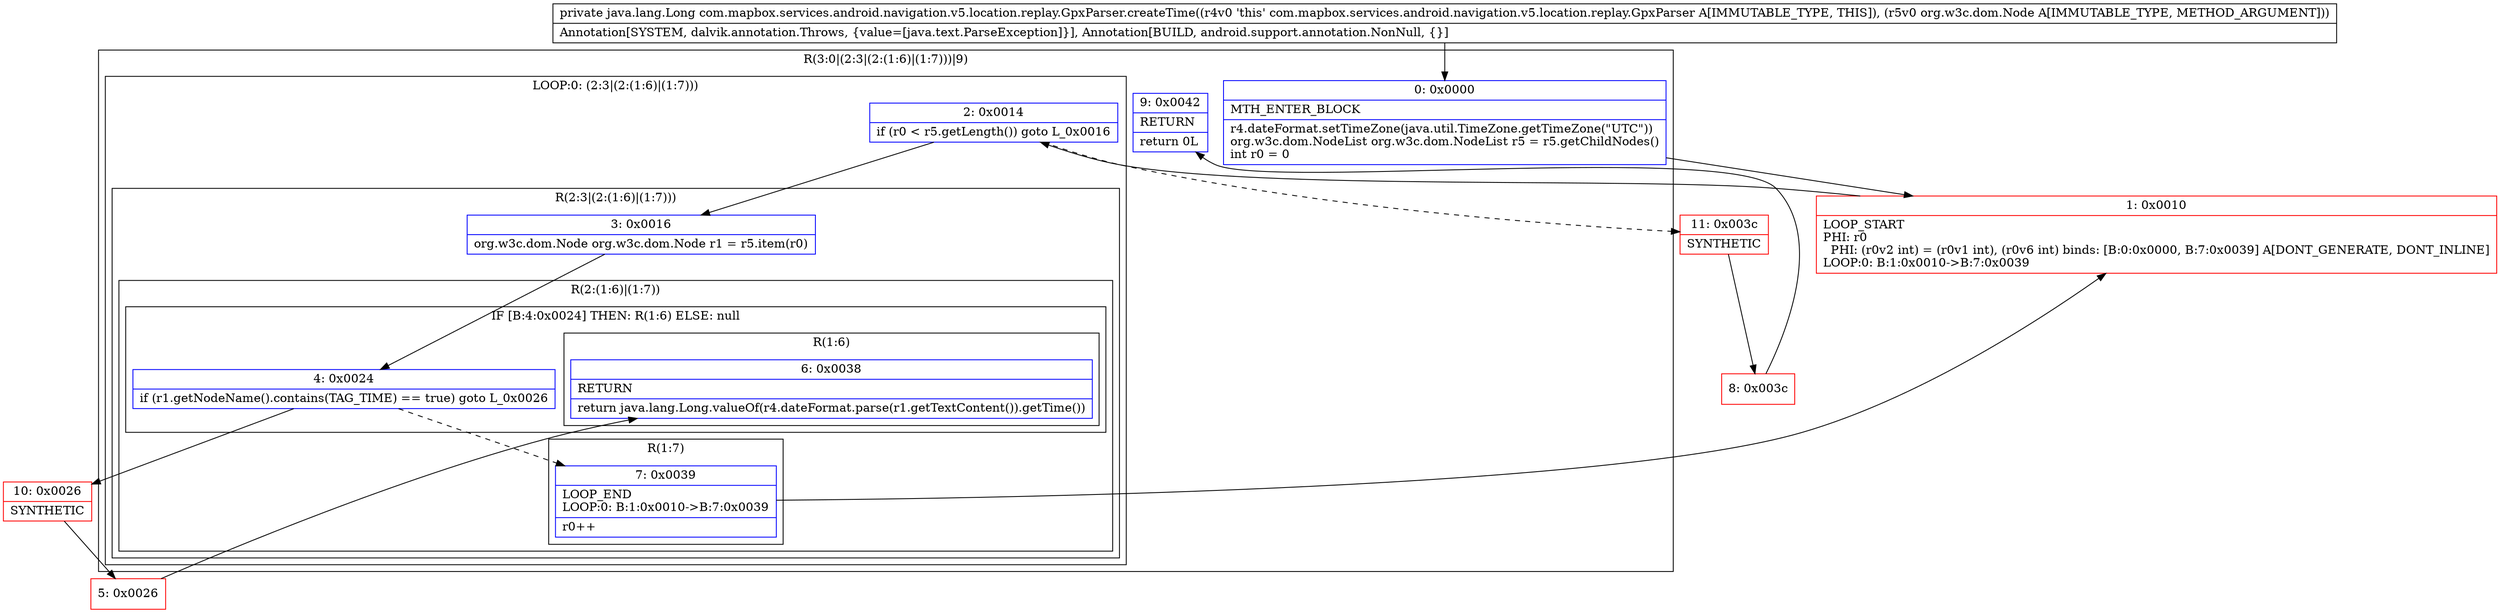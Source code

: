 digraph "CFG forcom.mapbox.services.android.navigation.v5.location.replay.GpxParser.createTime(Lorg\/w3c\/dom\/Node;)Ljava\/lang\/Long;" {
subgraph cluster_Region_478358281 {
label = "R(3:0|(2:3|(2:(1:6)|(1:7)))|9)";
node [shape=record,color=blue];
Node_0 [shape=record,label="{0\:\ 0x0000|MTH_ENTER_BLOCK\l|r4.dateFormat.setTimeZone(java.util.TimeZone.getTimeZone(\"UTC\"))\lorg.w3c.dom.NodeList org.w3c.dom.NodeList r5 = r5.getChildNodes()\lint r0 = 0\l}"];
subgraph cluster_LoopRegion_796232586 {
label = "LOOP:0: (2:3|(2:(1:6)|(1:7)))";
node [shape=record,color=blue];
Node_2 [shape=record,label="{2\:\ 0x0014|if (r0 \< r5.getLength()) goto L_0x0016\l}"];
subgraph cluster_Region_489955651 {
label = "R(2:3|(2:(1:6)|(1:7)))";
node [shape=record,color=blue];
Node_3 [shape=record,label="{3\:\ 0x0016|org.w3c.dom.Node org.w3c.dom.Node r1 = r5.item(r0)\l}"];
subgraph cluster_Region_372037577 {
label = "R(2:(1:6)|(1:7))";
node [shape=record,color=blue];
subgraph cluster_IfRegion_819024873 {
label = "IF [B:4:0x0024] THEN: R(1:6) ELSE: null";
node [shape=record,color=blue];
Node_4 [shape=record,label="{4\:\ 0x0024|if (r1.getNodeName().contains(TAG_TIME) == true) goto L_0x0026\l}"];
subgraph cluster_Region_863741858 {
label = "R(1:6)";
node [shape=record,color=blue];
Node_6 [shape=record,label="{6\:\ 0x0038|RETURN\l|return java.lang.Long.valueOf(r4.dateFormat.parse(r1.getTextContent()).getTime())\l}"];
}
}
subgraph cluster_Region_890236194 {
label = "R(1:7)";
node [shape=record,color=blue];
Node_7 [shape=record,label="{7\:\ 0x0039|LOOP_END\lLOOP:0: B:1:0x0010\-\>B:7:0x0039\l|r0++\l}"];
}
}
}
}
Node_9 [shape=record,label="{9\:\ 0x0042|RETURN\l|return 0L\l}"];
}
Node_1 [shape=record,color=red,label="{1\:\ 0x0010|LOOP_START\lPHI: r0 \l  PHI: (r0v2 int) = (r0v1 int), (r0v6 int) binds: [B:0:0x0000, B:7:0x0039] A[DONT_GENERATE, DONT_INLINE]\lLOOP:0: B:1:0x0010\-\>B:7:0x0039\l}"];
Node_5 [shape=record,color=red,label="{5\:\ 0x0026}"];
Node_8 [shape=record,color=red,label="{8\:\ 0x003c}"];
Node_10 [shape=record,color=red,label="{10\:\ 0x0026|SYNTHETIC\l}"];
Node_11 [shape=record,color=red,label="{11\:\ 0x003c|SYNTHETIC\l}"];
MethodNode[shape=record,label="{private java.lang.Long com.mapbox.services.android.navigation.v5.location.replay.GpxParser.createTime((r4v0 'this' com.mapbox.services.android.navigation.v5.location.replay.GpxParser A[IMMUTABLE_TYPE, THIS]), (r5v0 org.w3c.dom.Node A[IMMUTABLE_TYPE, METHOD_ARGUMENT]))  | Annotation[SYSTEM, dalvik.annotation.Throws, \{value=[java.text.ParseException]\}], Annotation[BUILD, android.support.annotation.NonNull, \{\}]\l}"];
MethodNode -> Node_0;
Node_0 -> Node_1;
Node_2 -> Node_3;
Node_2 -> Node_11[style=dashed];
Node_3 -> Node_4;
Node_4 -> Node_7[style=dashed];
Node_4 -> Node_10;
Node_7 -> Node_1;
Node_1 -> Node_2;
Node_5 -> Node_6;
Node_8 -> Node_9;
Node_10 -> Node_5;
Node_11 -> Node_8;
}

